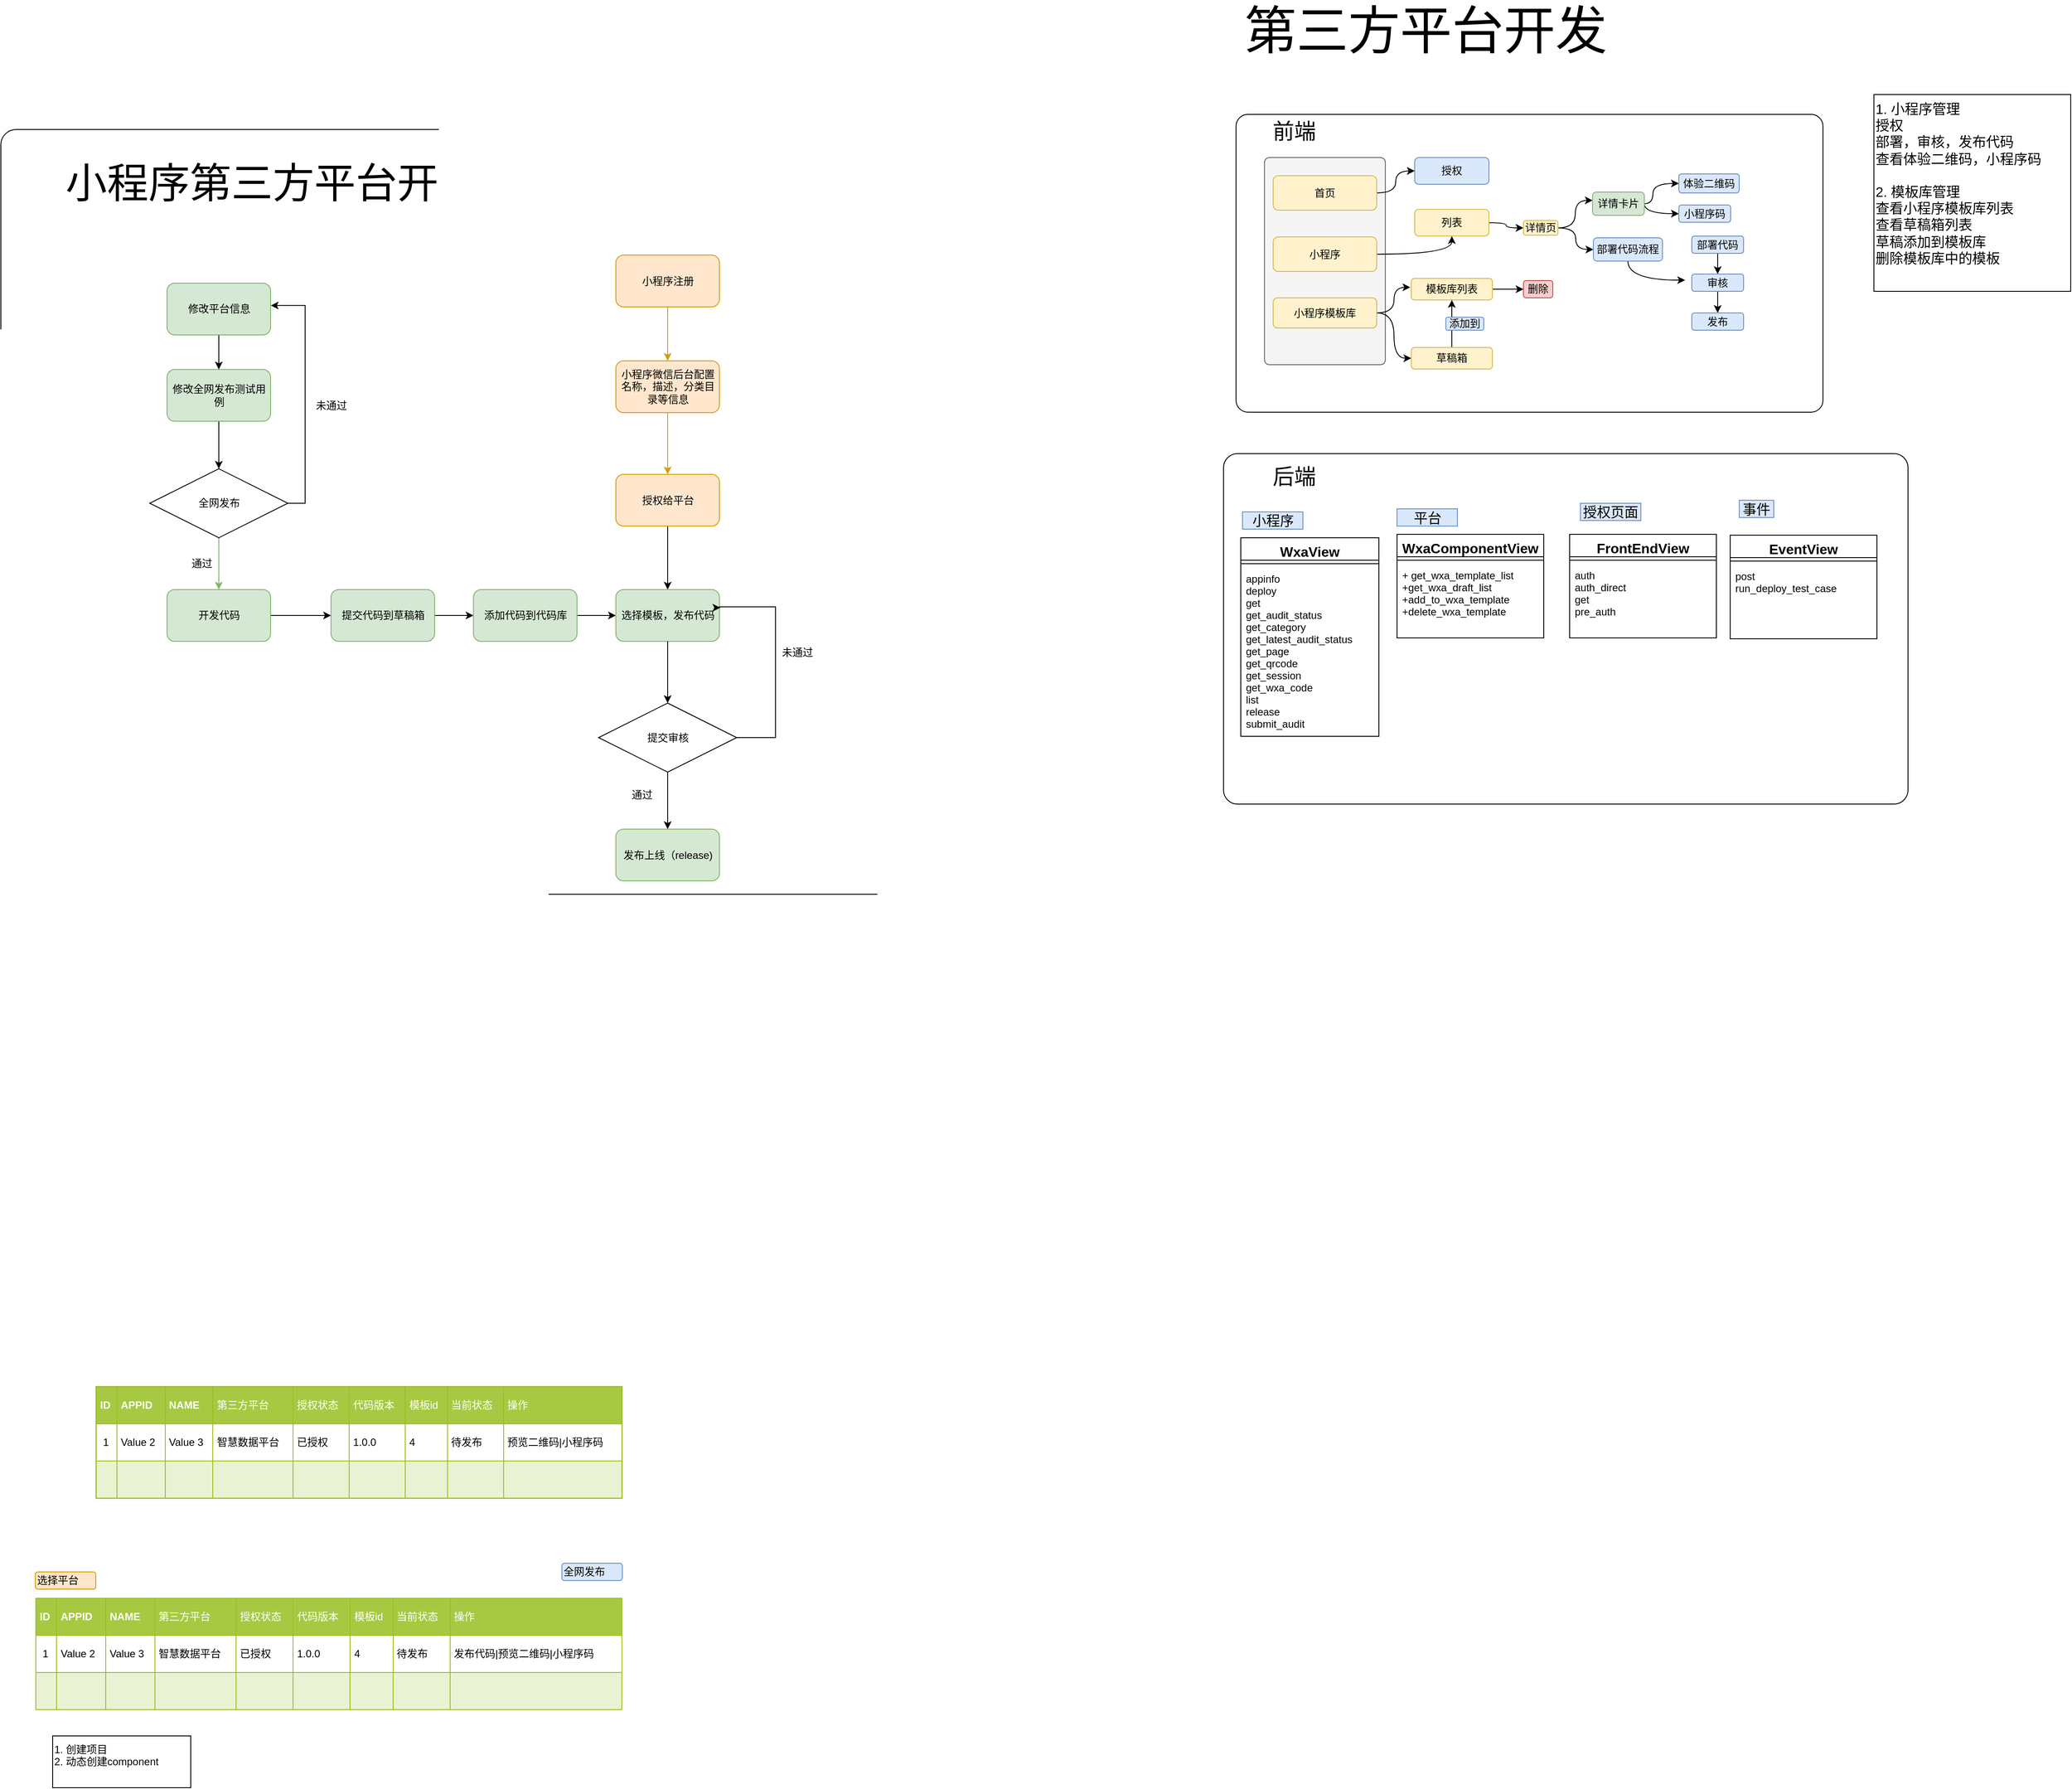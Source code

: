 <mxfile version="10.8.0" type="github"><diagram id="QrjsaLiaiDo-6YvRcmOd" name="wxa_platform"><mxGraphModel dx="1989" dy="1765" grid="1" gridSize="10" guides="1" tooltips="1" connect="1" arrows="1" fold="1" page="1" pageScale="1" pageWidth="827" pageHeight="1169" math="0" shadow="0"><root><mxCell id="0"/><mxCell id="1" parent="0"/><mxCell id="RRcdpCd9Qubxg9tSwt41-26" value="" style="rounded=1;whiteSpace=wrap;html=1;arcSize=5;" vertex="1" parent="1"><mxGeometry x="1364" y="-845.5" width="75" height="127" as="geometry"/></mxCell><mxCell id="RRcdpCd9Qubxg9tSwt41-10" value="" style="rounded=1;whiteSpace=wrap;html=1;arcSize=4;" vertex="1" parent="1"><mxGeometry x="841" y="-978.5" width="680" height="345" as="geometry"/></mxCell><mxCell id="tsmfCIc47L9ZE8X0U9Zi-6" value="" style="rounded=1;whiteSpace=wrap;html=1;arcSize=4;fillColor=#f5f5f5;strokeColor=#666666;fontColor=#333333;" parent="1" vertex="1"><mxGeometry x="874" y="-928.5" width="140" height="240" as="geometry"/></mxCell><mxCell id="RRcdpCd9Qubxg9tSwt41-5" value="" style="edgeStyle=orthogonalEdgeStyle;curved=1;rounded=0;orthogonalLoop=1;jettySize=auto;html=1;" edge="1" parent="1" source="tsmfCIc47L9ZE8X0U9Zi-1" target="RRcdpCd9Qubxg9tSwt41-4"><mxGeometry relative="1" as="geometry"/></mxCell><mxCell id="tsmfCIc47L9ZE8X0U9Zi-1" value="模板库列表" style="rounded=1;whiteSpace=wrap;html=1;fillColor=#fff2cc;strokeColor=#d6b656;" parent="1" vertex="1"><mxGeometry x="1044" y="-788.5" width="94" height="25" as="geometry"/></mxCell><mxCell id="RRcdpCd9Qubxg9tSwt41-4" value="删除" style="rounded=1;whiteSpace=wrap;html=1;fillColor=#f8cecc;strokeColor=#b85450;" vertex="1" parent="1"><mxGeometry x="1174" y="-786" width="34" height="20" as="geometry"/></mxCell><mxCell id="RRcdpCd9Qubxg9tSwt41-9" value="" style="edgeStyle=orthogonalEdgeStyle;curved=1;rounded=0;orthogonalLoop=1;jettySize=auto;html=1;" edge="1" parent="1" source="tsmfCIc47L9ZE8X0U9Zi-2" target="RRcdpCd9Qubxg9tSwt41-8"><mxGeometry relative="1" as="geometry"/></mxCell><mxCell id="tsmfCIc47L9ZE8X0U9Zi-2" value="小程序" style="rounded=1;whiteSpace=wrap;html=1;fillColor=#fff2cc;strokeColor=#d6b656;" parent="1" vertex="1"><mxGeometry x="884" y="-836.5" width="120" height="40" as="geometry"/></mxCell><mxCell id="RRcdpCd9Qubxg9tSwt41-12" value="" style="edgeStyle=orthogonalEdgeStyle;curved=1;rounded=0;orthogonalLoop=1;jettySize=auto;html=1;" edge="1" parent="1" source="RRcdpCd9Qubxg9tSwt41-8" target="RRcdpCd9Qubxg9tSwt41-11"><mxGeometry relative="1" as="geometry"/></mxCell><mxCell id="RRcdpCd9Qubxg9tSwt41-8" value="列表" style="rounded=1;whiteSpace=wrap;html=1;fillColor=#fff2cc;strokeColor=#d6b656;" vertex="1" parent="1"><mxGeometry x="1048" y="-868.5" width="86" height="31" as="geometry"/></mxCell><mxCell id="RRcdpCd9Qubxg9tSwt41-14" value="" style="edgeStyle=orthogonalEdgeStyle;curved=1;rounded=0;orthogonalLoop=1;jettySize=auto;html=1;entryX=0.003;entryY=0.356;entryDx=0;entryDy=0;entryPerimeter=0;" edge="1" parent="1" source="RRcdpCd9Qubxg9tSwt41-11" target="RRcdpCd9Qubxg9tSwt41-13"><mxGeometry relative="1" as="geometry"/></mxCell><mxCell id="RRcdpCd9Qubxg9tSwt41-16" style="edgeStyle=orthogonalEdgeStyle;curved=1;rounded=0;orthogonalLoop=1;jettySize=auto;html=1;exitX=1;exitY=0.5;exitDx=0;exitDy=0;entryX=0;entryY=0.5;entryDx=0;entryDy=0;" edge="1" parent="1" source="RRcdpCd9Qubxg9tSwt41-11" target="RRcdpCd9Qubxg9tSwt41-15"><mxGeometry relative="1" as="geometry"/></mxCell><mxCell id="RRcdpCd9Qubxg9tSwt41-11" value="详情页" style="rounded=1;whiteSpace=wrap;html=1;fillColor=#fff2cc;strokeColor=#d6b656;" vertex="1" parent="1"><mxGeometry x="1174" y="-855.5" width="40" height="17" as="geometry"/></mxCell><mxCell id="RRcdpCd9Qubxg9tSwt41-18" value="" style="edgeStyle=orthogonalEdgeStyle;curved=1;rounded=0;orthogonalLoop=1;jettySize=auto;html=1;entryX=0;entryY=0.5;entryDx=0;entryDy=0;" edge="1" parent="1" source="RRcdpCd9Qubxg9tSwt41-13" target="RRcdpCd9Qubxg9tSwt41-17"><mxGeometry relative="1" as="geometry"><Array as="points"><mxPoint x="1324" y="-874.5"/><mxPoint x="1324" y="-898.5"/></Array></mxGeometry></mxCell><mxCell id="RRcdpCd9Qubxg9tSwt41-20" style="edgeStyle=orthogonalEdgeStyle;curved=1;rounded=0;orthogonalLoop=1;jettySize=auto;html=1;exitX=1;exitY=0.5;exitDx=0;exitDy=0;entryX=0;entryY=0.5;entryDx=0;entryDy=0;" edge="1" parent="1" source="RRcdpCd9Qubxg9tSwt41-13" target="RRcdpCd9Qubxg9tSwt41-19"><mxGeometry relative="1" as="geometry"><Array as="points"><mxPoint x="1314" y="-863.5"/></Array></mxGeometry></mxCell><mxCell id="RRcdpCd9Qubxg9tSwt41-13" value="详情卡片" style="rounded=1;whiteSpace=wrap;html=1;fillColor=#d5e8d4;strokeColor=#82b366;" vertex="1" parent="1"><mxGeometry x="1254" y="-888.5" width="60" height="27" as="geometry"/></mxCell><mxCell id="RRcdpCd9Qubxg9tSwt41-17" value="体验二维码" style="rounded=1;whiteSpace=wrap;html=1;fillColor=#dae8fc;strokeColor=#6c8ebf;" vertex="1" parent="1"><mxGeometry x="1354" y="-909.5" width="70" height="22" as="geometry"/></mxCell><mxCell id="RRcdpCd9Qubxg9tSwt41-2" style="edgeStyle=orthogonalEdgeStyle;rounded=0;orthogonalLoop=1;jettySize=auto;html=1;exitX=1;exitY=0.5;exitDx=0;exitDy=0;entryX=0;entryY=0.5;entryDx=0;entryDy=0;curved=1;" edge="1" parent="1" source="tsmfCIc47L9ZE8X0U9Zi-3" target="RRcdpCd9Qubxg9tSwt41-1"><mxGeometry relative="1" as="geometry"/></mxCell><mxCell id="RRcdpCd9Qubxg9tSwt41-3" style="edgeStyle=orthogonalEdgeStyle;curved=1;rounded=0;orthogonalLoop=1;jettySize=auto;html=1;exitX=1;exitY=0.5;exitDx=0;exitDy=0;entryX=-0.011;entryY=0.413;entryDx=0;entryDy=0;entryPerimeter=0;" edge="1" parent="1" source="tsmfCIc47L9ZE8X0U9Zi-3" target="tsmfCIc47L9ZE8X0U9Zi-1"><mxGeometry relative="1" as="geometry"/></mxCell><mxCell id="tsmfCIc47L9ZE8X0U9Zi-3" value="小程序模板库" style="rounded=1;whiteSpace=wrap;html=1;fillColor=#fff2cc;strokeColor=#d6b656;" parent="1" vertex="1"><mxGeometry x="884" y="-766" width="120" height="35" as="geometry"/></mxCell><mxCell id="AsHf4ZFC8SdY-7u5YuH--5" value="&lt;table border=&quot;1&quot; width=&quot;100%&quot; cellpadding=&quot;4&quot; style=&quot;width: 100% ; height: 100% ; border-collapse: collapse&quot;&gt;&lt;tbody&gt;&lt;tr style=&quot;background-color: #a7c942 ; color: #ffffff ; border: 1px solid #98bf21&quot;&gt;&lt;th align=&quot;left&quot;&gt;ID&lt;/th&gt;&lt;th align=&quot;left&quot;&gt;APPID&lt;/th&gt;&lt;th align=&quot;left&quot;&gt;NAME&lt;/th&gt;&lt;td&gt;第三方平台&lt;/td&gt;&lt;td&gt;授权状态&lt;/td&gt;&lt;td&gt;代码版本&lt;/td&gt;&lt;td&gt;模板id&lt;/td&gt;&lt;td&gt;当前状态&lt;/td&gt;&lt;td&gt;操作&lt;/td&gt;&lt;/tr&gt;&lt;tr style=&quot;border: 1px solid #98bf21&quot;&gt;&lt;td&gt;&amp;nbsp;1&lt;/td&gt;&lt;td&gt;Value 2&lt;/td&gt;&lt;td&gt;Value 3&lt;/td&gt;&lt;td&gt;智慧数据平台&lt;/td&gt;&lt;td&gt;已授权&lt;/td&gt;&lt;td&gt;1.0.0&lt;/td&gt;&lt;td&gt;4&lt;/td&gt;&lt;td&gt;待发布&lt;/td&gt;&lt;td&gt;发布代码|预览二维码|小程序码&lt;/td&gt;&lt;/tr&gt;&lt;tr style=&quot;background-color: #eaf2d3 ; border: 1px solid #98bf21&quot;&gt;&lt;td&gt;&lt;br&gt;&lt;/td&gt;&lt;td&gt;&lt;/td&gt;&lt;td&gt;&lt;/td&gt;&lt;td&gt;&lt;br&gt;&lt;/td&gt;&lt;td&gt;&lt;br&gt;&lt;/td&gt;&lt;td&gt;&lt;br&gt;&lt;/td&gt;&lt;td&gt;&lt;br&gt;&lt;/td&gt;&lt;td&gt;&lt;br&gt;&lt;/td&gt;&lt;td&gt;&lt;br&gt;&lt;/td&gt;&lt;/tr&gt;&lt;/tbody&gt;&lt;/table&gt;" style="text;html=1;overflow=fill;rounded=0;labelBackgroundColor=#ffffff;align=left;" parent="1" vertex="1"><mxGeometry x="-550" y="740" width="680" height="130" as="geometry"/></mxCell><mxCell id="AsHf4ZFC8SdY-7u5YuH--6" value="选择平台" style="rounded=1;whiteSpace=wrap;html=1;labelBackgroundColor=none;align=left;fillColor=#ffe6cc;strokeColor=#d79b00;" parent="1" vertex="1"><mxGeometry x="-550" y="710" width="70" height="20" as="geometry"/></mxCell><mxCell id="AsHf4ZFC8SdY-7u5YuH--7" value="全网发布" style="rounded=1;whiteSpace=wrap;html=1;labelBackgroundColor=none;align=left;fillColor=#dae8fc;strokeColor=#6c8ebf;" parent="1" vertex="1"><mxGeometry x="60" y="700" width="70" height="20" as="geometry"/></mxCell><mxCell id="AsHf4ZFC8SdY-7u5YuH--8" value="1. 创建项目&lt;br&gt;2. 动态创建component&lt;br&gt;&lt;br&gt;" style="rounded=0;whiteSpace=wrap;html=1;labelBackgroundColor=none;align=left;" parent="1" vertex="1"><mxGeometry x="-530" y="900" width="160" height="60" as="geometry"/></mxCell><mxCell id="RuG-ANXecWqgRIBXZGtu-1" value="&lt;table border=&quot;1&quot; width=&quot;100%&quot; cellpadding=&quot;4&quot; style=&quot;width: 100% ; height: 100% ; border-collapse: collapse&quot;&gt;&lt;tbody&gt;&lt;tr style=&quot;background-color: #a7c942 ; color: #ffffff ; border: 1px solid #98bf21&quot;&gt;&lt;th align=&quot;left&quot;&gt;ID&lt;/th&gt;&lt;th align=&quot;left&quot;&gt;APPID&lt;/th&gt;&lt;th align=&quot;left&quot;&gt;NAME&lt;/th&gt;&lt;td&gt;第三方平台&lt;/td&gt;&lt;td&gt;授权状态&lt;/td&gt;&lt;td&gt;代码版本&lt;/td&gt;&lt;td&gt;模板id&lt;/td&gt;&lt;td&gt;当前状态&lt;/td&gt;&lt;td&gt;操作&lt;/td&gt;&lt;/tr&gt;&lt;tr style=&quot;border: 1px solid #98bf21&quot;&gt;&lt;td&gt;&amp;nbsp;1&lt;/td&gt;&lt;td&gt;Value 2&lt;/td&gt;&lt;td&gt;Value 3&lt;/td&gt;&lt;td&gt;智慧数据平台&lt;/td&gt;&lt;td&gt;已授权&lt;/td&gt;&lt;td&gt;1.0.0&lt;/td&gt;&lt;td&gt;4&lt;/td&gt;&lt;td&gt;待发布&lt;/td&gt;&lt;td&gt;预览二维码|小程序码&lt;/td&gt;&lt;/tr&gt;&lt;tr style=&quot;background-color: #eaf2d3 ; border: 1px solid #98bf21&quot;&gt;&lt;td&gt;&lt;br&gt;&lt;/td&gt;&lt;td&gt;&lt;/td&gt;&lt;td&gt;&lt;/td&gt;&lt;td&gt;&lt;br&gt;&lt;/td&gt;&lt;td&gt;&lt;br&gt;&lt;/td&gt;&lt;td&gt;&lt;br&gt;&lt;/td&gt;&lt;td&gt;&lt;br&gt;&lt;/td&gt;&lt;td&gt;&lt;br&gt;&lt;/td&gt;&lt;td&gt;&lt;br&gt;&lt;/td&gt;&lt;/tr&gt;&lt;/tbody&gt;&lt;/table&gt;" style="text;html=1;strokeColor=#c0c0c0;fillColor=#ffffff;overflow=fill;rounded=0;labelBackgroundColor=#ffffff;align=left;" parent="1" vertex="1"><mxGeometry x="-480" y="495" width="610" height="130" as="geometry"/></mxCell><mxCell id="RRcdpCd9Qubxg9tSwt41-7" style="edgeStyle=orthogonalEdgeStyle;curved=1;rounded=0;orthogonalLoop=1;jettySize=auto;html=1;" edge="1" parent="1" source="RRcdpCd9Qubxg9tSwt41-1" target="tsmfCIc47L9ZE8X0U9Zi-1"><mxGeometry relative="1" as="geometry"/></mxCell><mxCell id="RRcdpCd9Qubxg9tSwt41-1" value="草稿箱" style="rounded=1;whiteSpace=wrap;html=1;fillColor=#fff2cc;strokeColor=#d6b656;" vertex="1" parent="1"><mxGeometry x="1044" y="-708.5" width="94" height="25" as="geometry"/></mxCell><mxCell id="RRcdpCd9Qubxg9tSwt41-6" value="添加到" style="rounded=1;whiteSpace=wrap;html=1;fillColor=#dae8fc;strokeColor=#6c8ebf;" vertex="1" parent="1"><mxGeometry x="1084" y="-743.5" width="44" height="15" as="geometry"/></mxCell><mxCell id="RRcdpCd9Qubxg9tSwt41-27" style="edgeStyle=orthogonalEdgeStyle;curved=1;rounded=0;orthogonalLoop=1;jettySize=auto;html=1;exitX=0.5;exitY=1;exitDx=0;exitDy=0;entryX=-0.036;entryY=0.465;entryDx=0;entryDy=0;entryPerimeter=0;" edge="1" parent="1" source="RRcdpCd9Qubxg9tSwt41-15" target="RRcdpCd9Qubxg9tSwt41-26"><mxGeometry relative="1" as="geometry"/></mxCell><mxCell id="RRcdpCd9Qubxg9tSwt41-15" value="部署代码流程" style="rounded=1;whiteSpace=wrap;html=1;fillColor=#dae8fc;strokeColor=#6c8ebf;" vertex="1" parent="1"><mxGeometry x="1255" y="-835.5" width="80" height="27" as="geometry"/></mxCell><mxCell id="RRcdpCd9Qubxg9tSwt41-19" value="小程序码" style="rounded=1;whiteSpace=wrap;html=1;fillColor=#dae8fc;strokeColor=#6c8ebf;" vertex="1" parent="1"><mxGeometry x="1354" y="-873.5" width="60" height="20" as="geometry"/></mxCell><mxCell id="RRcdpCd9Qubxg9tSwt41-23" value="" style="edgeStyle=orthogonalEdgeStyle;curved=1;rounded=0;orthogonalLoop=1;jettySize=auto;html=1;" edge="1" parent="1" source="RRcdpCd9Qubxg9tSwt41-21" target="RRcdpCd9Qubxg9tSwt41-22"><mxGeometry relative="1" as="geometry"/></mxCell><mxCell id="RRcdpCd9Qubxg9tSwt41-21" value="部署代码" style="rounded=1;whiteSpace=wrap;html=1;fillColor=#dae8fc;strokeColor=#6c8ebf;" vertex="1" parent="1"><mxGeometry x="1369" y="-837.5" width="60" height="20" as="geometry"/></mxCell><mxCell id="RRcdpCd9Qubxg9tSwt41-25" value="" style="edgeStyle=orthogonalEdgeStyle;curved=1;rounded=0;orthogonalLoop=1;jettySize=auto;html=1;" edge="1" parent="1" source="RRcdpCd9Qubxg9tSwt41-22" target="RRcdpCd9Qubxg9tSwt41-24"><mxGeometry relative="1" as="geometry"/></mxCell><mxCell id="RRcdpCd9Qubxg9tSwt41-22" value="审核" style="rounded=1;whiteSpace=wrap;html=1;fillColor=#dae8fc;strokeColor=#6c8ebf;" vertex="1" parent="1"><mxGeometry x="1369" y="-793.5" width="60" height="20" as="geometry"/></mxCell><mxCell id="RRcdpCd9Qubxg9tSwt41-24" value="发布" style="rounded=1;whiteSpace=wrap;html=1;fillColor=#dae8fc;strokeColor=#6c8ebf;" vertex="1" parent="1"><mxGeometry x="1369" y="-748.5" width="60" height="20" as="geometry"/></mxCell><mxCell id="RRcdpCd9Qubxg9tSwt41-31" style="edgeStyle=orthogonalEdgeStyle;curved=1;rounded=0;orthogonalLoop=1;jettySize=auto;html=1;exitX=1;exitY=0.5;exitDx=0;exitDy=0;entryX=0;entryY=0.5;entryDx=0;entryDy=0;" edge="1" parent="1" source="RRcdpCd9Qubxg9tSwt41-29" target="RRcdpCd9Qubxg9tSwt41-30"><mxGeometry relative="1" as="geometry"/></mxCell><mxCell id="RRcdpCd9Qubxg9tSwt41-29" value="首页" style="rounded=1;whiteSpace=wrap;html=1;fillColor=#fff2cc;strokeColor=#d6b656;" vertex="1" parent="1"><mxGeometry x="884" y="-907.5" width="120" height="40" as="geometry"/></mxCell><mxCell id="RRcdpCd9Qubxg9tSwt41-30" value="授权" style="rounded=1;whiteSpace=wrap;html=1;fillColor=#dae8fc;strokeColor=#6c8ebf;" vertex="1" parent="1"><mxGeometry x="1048" y="-928.5" width="86" height="31" as="geometry"/></mxCell><mxCell id="RRcdpCd9Qubxg9tSwt41-33" value="前端" style="text;html=1;strokeColor=none;fillColor=none;align=center;verticalAlign=middle;whiteSpace=wrap;rounded=0;fontSize=25;" vertex="1" parent="1"><mxGeometry x="863" y="-971.5" width="91" height="23" as="geometry"/></mxCell><mxCell id="RRcdpCd9Qubxg9tSwt41-35" value="" style="rounded=1;whiteSpace=wrap;html=1;arcSize=4;" vertex="1" parent="1"><mxGeometry x="826.5" y="-585.5" width="793" height="406" as="geometry"/></mxCell><mxCell id="RRcdpCd9Qubxg9tSwt41-68" value="后端" style="text;html=1;strokeColor=none;fillColor=none;align=center;verticalAlign=middle;whiteSpace=wrap;rounded=0;fontSize=25;" vertex="1" parent="1"><mxGeometry x="863" y="-571.143" width="91" height="23" as="geometry"/></mxCell><mxCell id="KPDWP-RzCLxcPtOIi15d-1" value="" style="rounded=1;whiteSpace=wrap;html=1;arcSize=2;" vertex="1" parent="1"><mxGeometry x="-590" y="-961" width="1075" height="886" as="geometry"/></mxCell><mxCell id="KPDWP-RzCLxcPtOIi15d-2" value="" style="edgeStyle=orthogonalEdgeStyle;rounded=0;orthogonalLoop=1;jettySize=auto;html=1;fillColor=#d5e8d4;strokeColor=#82b366;exitX=0.5;exitY=1;exitDx=0;exitDy=0;" edge="1" parent="1" source="KPDWP-RzCLxcPtOIi15d-23" target="KPDWP-RzCLxcPtOIi15d-4"><mxGeometry relative="1" as="geometry"><mxPoint x="-337.5" y="-323" as="sourcePoint"/></mxGeometry></mxCell><mxCell id="KPDWP-RzCLxcPtOIi15d-3" value="" style="edgeStyle=orthogonalEdgeStyle;rounded=0;orthogonalLoop=1;jettySize=auto;html=1;" edge="1" parent="1" source="KPDWP-RzCLxcPtOIi15d-4" target="KPDWP-RzCLxcPtOIi15d-6"><mxGeometry relative="1" as="geometry"/></mxCell><mxCell id="KPDWP-RzCLxcPtOIi15d-4" value="开发代码" style="rounded=1;whiteSpace=wrap;html=1;fillColor=#d5e8d4;strokeColor=#82b366;" vertex="1" parent="1"><mxGeometry x="-397.5" y="-428" width="120" height="60" as="geometry"/></mxCell><mxCell id="KPDWP-RzCLxcPtOIi15d-5" value="" style="edgeStyle=orthogonalEdgeStyle;rounded=0;orthogonalLoop=1;jettySize=auto;html=1;" edge="1" parent="1" source="KPDWP-RzCLxcPtOIi15d-6" target="KPDWP-RzCLxcPtOIi15d-8"><mxGeometry relative="1" as="geometry"/></mxCell><mxCell id="KPDWP-RzCLxcPtOIi15d-6" value="提交代码到草稿箱" style="rounded=1;whiteSpace=wrap;html=1;fillColor=#d5e8d4;strokeColor=#82b366;" vertex="1" parent="1"><mxGeometry x="-207.5" y="-428" width="120" height="60" as="geometry"/></mxCell><mxCell id="KPDWP-RzCLxcPtOIi15d-7" style="edgeStyle=orthogonalEdgeStyle;rounded=0;orthogonalLoop=1;jettySize=auto;html=1;exitX=1;exitY=0.5;exitDx=0;exitDy=0;" edge="1" parent="1" source="KPDWP-RzCLxcPtOIi15d-8" target="KPDWP-RzCLxcPtOIi15d-15"><mxGeometry relative="1" as="geometry"/></mxCell><mxCell id="KPDWP-RzCLxcPtOIi15d-8" value="添加代码到代码库" style="rounded=1;whiteSpace=wrap;html=1;fillColor=#d5e8d4;strokeColor=#82b366;" vertex="1" parent="1"><mxGeometry x="-42.5" y="-428" width="120" height="60" as="geometry"/></mxCell><mxCell id="KPDWP-RzCLxcPtOIi15d-9" value="" style="edgeStyle=orthogonalEdgeStyle;rounded=0;orthogonalLoop=1;jettySize=auto;html=1;fillColor=#ffe6cc;strokeColor=#d79b00;" edge="1" parent="1" source="KPDWP-RzCLxcPtOIi15d-10" target="KPDWP-RzCLxcPtOIi15d-12"><mxGeometry relative="1" as="geometry"/></mxCell><mxCell id="KPDWP-RzCLxcPtOIi15d-10" value="小程序注册" style="rounded=1;whiteSpace=wrap;html=1;fillColor=#ffe6cc;strokeColor=#d79b00;" vertex="1" parent="1"><mxGeometry x="122.5" y="-815.5" width="120" height="60" as="geometry"/></mxCell><mxCell id="KPDWP-RzCLxcPtOIi15d-11" value="" style="edgeStyle=orthogonalEdgeStyle;rounded=0;orthogonalLoop=1;jettySize=auto;html=1;fillColor=#ffe6cc;strokeColor=#d79b00;" edge="1" parent="1" source="KPDWP-RzCLxcPtOIi15d-12" target="KPDWP-RzCLxcPtOIi15d-14"><mxGeometry relative="1" as="geometry"/></mxCell><mxCell id="KPDWP-RzCLxcPtOIi15d-12" value="小程序微信后台配置名称，描述，分类目录等信息" style="rounded=1;whiteSpace=wrap;html=1;fillColor=#ffe6cc;strokeColor=#d79b00;" vertex="1" parent="1"><mxGeometry x="122.5" y="-693" width="120" height="60" as="geometry"/></mxCell><mxCell id="KPDWP-RzCLxcPtOIi15d-13" value="" style="edgeStyle=orthogonalEdgeStyle;rounded=0;orthogonalLoop=1;jettySize=auto;html=1;" edge="1" parent="1" source="KPDWP-RzCLxcPtOIi15d-14" target="KPDWP-RzCLxcPtOIi15d-15"><mxGeometry relative="1" as="geometry"/></mxCell><mxCell id="KPDWP-RzCLxcPtOIi15d-14" value="授权给平台" style="rounded=1;whiteSpace=wrap;html=1;fillColor=#ffe6cc;strokeColor=#d79b00;" vertex="1" parent="1"><mxGeometry x="122.5" y="-561.5" width="120" height="60" as="geometry"/></mxCell><mxCell id="KPDWP-RzCLxcPtOIi15d-15" value="选择模板，发布代码" style="rounded=1;whiteSpace=wrap;html=1;fillColor=#d5e8d4;strokeColor=#82b366;" vertex="1" parent="1"><mxGeometry x="122.5" y="-428" width="120" height="60" as="geometry"/></mxCell><mxCell id="KPDWP-RzCLxcPtOIi15d-16" value="" style="edgeStyle=orthogonalEdgeStyle;rounded=0;orthogonalLoop=1;jettySize=auto;html=1;exitX=0.5;exitY=1;exitDx=0;exitDy=0;" edge="1" parent="1" source="KPDWP-RzCLxcPtOIi15d-15" target="KPDWP-RzCLxcPtOIi15d-20"><mxGeometry relative="1" as="geometry"><mxPoint x="102.5" y="-20.5" as="sourcePoint"/><mxPoint x="-323.5" y="9.333" as="targetPoint"/></mxGeometry></mxCell><mxCell id="KPDWP-RzCLxcPtOIi15d-17" style="edgeStyle=orthogonalEdgeStyle;rounded=0;orthogonalLoop=1;jettySize=auto;html=1;exitX=1;exitY=0.5;exitDx=0;exitDy=0;" edge="1" parent="1" source="KPDWP-RzCLxcPtOIi15d-20"><mxGeometry relative="1" as="geometry"><mxPoint x="-323.167" y="9.333" as="sourcePoint"/><Array as="points"><mxPoint x="307.5" y="-256"/><mxPoint x="307.5" y="-408"/><mxPoint x="242.5" y="-408"/></Array><mxPoint x="243.5" y="-407" as="targetPoint"/></mxGeometry></mxCell><mxCell id="KPDWP-RzCLxcPtOIi15d-18" value="" style="edgeStyle=orthogonalEdgeStyle;rounded=0;orthogonalLoop=1;jettySize=auto;html=1;exitX=0.5;exitY=1;exitDx=0;exitDy=0;" edge="1" parent="1" source="KPDWP-RzCLxcPtOIi15d-20" target="KPDWP-RzCLxcPtOIi15d-19"><mxGeometry relative="1" as="geometry"><mxPoint x="-107.5" y="129.5" as="sourcePoint"/></mxGeometry></mxCell><mxCell id="KPDWP-RzCLxcPtOIi15d-19" value="发布上线（release)" style="rounded=1;whiteSpace=wrap;html=1;fillColor=#d5e8d4;strokeColor=#82b366;" vertex="1" parent="1"><mxGeometry x="122.5" y="-150.5" width="120" height="60" as="geometry"/></mxCell><mxCell id="KPDWP-RzCLxcPtOIi15d-20" value="提交审核" style="rhombus;whiteSpace=wrap;html=1;" vertex="1" parent="1"><mxGeometry x="102.5" y="-296.5" width="160" height="80" as="geometry"/></mxCell><mxCell id="KPDWP-RzCLxcPtOIi15d-21" value="未通过" style="text;html=1;strokeColor=none;fillColor=none;align=center;verticalAlign=middle;whiteSpace=wrap;rounded=0;" vertex="1" parent="1"><mxGeometry x="312.5" y="-365.5" width="40" height="20" as="geometry"/></mxCell><mxCell id="KPDWP-RzCLxcPtOIi15d-22" style="edgeStyle=orthogonalEdgeStyle;rounded=0;orthogonalLoop=1;jettySize=auto;html=1;exitX=1;exitY=0.5;exitDx=0;exitDy=0;entryX=1.002;entryY=0.432;entryDx=0;entryDy=0;entryPerimeter=0;" edge="1" parent="1" source="KPDWP-RzCLxcPtOIi15d-23" target="KPDWP-RzCLxcPtOIi15d-25"><mxGeometry relative="1" as="geometry"/></mxCell><mxCell id="KPDWP-RzCLxcPtOIi15d-23" value="全网发布" style="rhombus;whiteSpace=wrap;html=1;" vertex="1" parent="1"><mxGeometry x="-417.5" y="-568" width="160" height="80" as="geometry"/></mxCell><mxCell id="KPDWP-RzCLxcPtOIi15d-24" value="" style="edgeStyle=orthogonalEdgeStyle;rounded=0;orthogonalLoop=1;jettySize=auto;html=1;" edge="1" parent="1" source="KPDWP-RzCLxcPtOIi15d-25" target="KPDWP-RzCLxcPtOIi15d-27"><mxGeometry relative="1" as="geometry"/></mxCell><mxCell id="KPDWP-RzCLxcPtOIi15d-25" value="修改平台信息" style="rounded=1;whiteSpace=wrap;html=1;fillColor=#d5e8d4;strokeColor=#82b366;" vertex="1" parent="1"><mxGeometry x="-397.5" y="-783" width="120" height="60" as="geometry"/></mxCell><mxCell id="KPDWP-RzCLxcPtOIi15d-26" style="edgeStyle=orthogonalEdgeStyle;rounded=0;orthogonalLoop=1;jettySize=auto;html=1;exitX=0.5;exitY=1;exitDx=0;exitDy=0;" edge="1" parent="1" source="KPDWP-RzCLxcPtOIi15d-27" target="KPDWP-RzCLxcPtOIi15d-23"><mxGeometry relative="1" as="geometry"/></mxCell><mxCell id="KPDWP-RzCLxcPtOIi15d-27" value="修改全网发布测试用例" style="rounded=1;whiteSpace=wrap;html=1;fillColor=#d5e8d4;strokeColor=#82b366;" vertex="1" parent="1"><mxGeometry x="-397.5" y="-683" width="120" height="60" as="geometry"/></mxCell><mxCell id="KPDWP-RzCLxcPtOIi15d-28" value="通过" style="text;html=1;strokeColor=none;fillColor=none;align=center;verticalAlign=middle;whiteSpace=wrap;rounded=0;" vertex="1" parent="1"><mxGeometry x="-377.5" y="-470.5" width="40" height="25" as="geometry"/></mxCell><mxCell id="KPDWP-RzCLxcPtOIi15d-29" value="未通过" style="text;html=1;strokeColor=none;fillColor=none;align=center;verticalAlign=middle;whiteSpace=wrap;rounded=0;" vertex="1" parent="1"><mxGeometry x="-227.5" y="-653.5" width="40" height="25" as="geometry"/></mxCell><mxCell id="KPDWP-RzCLxcPtOIi15d-30" value="通过" style="text;html=1;strokeColor=none;fillColor=none;align=center;verticalAlign=middle;whiteSpace=wrap;rounded=0;" vertex="1" parent="1"><mxGeometry x="132.5" y="-200.5" width="40" height="20" as="geometry"/></mxCell><mxCell id="KPDWP-RzCLxcPtOIi15d-31" value="小程序第三方平台开发流程" style="text;html=1;strokeColor=none;fillColor=none;align=center;verticalAlign=middle;whiteSpace=wrap;rounded=0;fontSize=48;" vertex="1" parent="1"><mxGeometry x="-532.5" y="-938" width="610" height="77" as="geometry"/></mxCell><mxCell id="KPDWP-RzCLxcPtOIi15d-63" value="第三方平台开发" style="text;html=1;strokeColor=none;fillColor=none;align=center;verticalAlign=middle;whiteSpace=wrap;rounded=0;fontSize=60;" vertex="1" parent="1"><mxGeometry x="838" y="-1110" width="446" height="70" as="geometry"/></mxCell><mxCell id="KPDWP-RzCLxcPtOIi15d-69" value="WxaView" style="swimlane;fontStyle=1;align=center;verticalAlign=top;childLayout=stackLayout;horizontal=1;startSize=26;horizontalStack=0;resizeParent=1;resizeParentMax=0;resizeLast=0;collapsible=1;marginBottom=0;fontSize=16;" vertex="1" parent="1"><mxGeometry x="846.5" y="-488" width="160" height="230" as="geometry"/></mxCell><mxCell id="KPDWP-RzCLxcPtOIi15d-71" value="" style="line;strokeWidth=1;fillColor=none;align=left;verticalAlign=middle;spacingTop=-1;spacingLeft=3;spacingRight=3;rotatable=0;labelPosition=right;points=[];portConstraint=eastwest;" vertex="1" parent="KPDWP-RzCLxcPtOIi15d-69"><mxGeometry y="26" width="160" height="8" as="geometry"/></mxCell><mxCell id="KPDWP-RzCLxcPtOIi15d-72" value="appinfo&#10;deploy&#10;get&#10;get_audit_status&#10;get_category&#10;get_latest_audit_status&#10;get_page&#10;get_qrcode&#10;get_session&#10;get_wxa_code&#10;list&#10;release&#10;submit_audit" style="text;strokeColor=none;fillColor=none;align=left;verticalAlign=top;spacingLeft=4;spacingRight=4;overflow=hidden;rotatable=0;points=[[0,0.5],[1,0.5]];portConstraint=eastwest;" vertex="1" parent="KPDWP-RzCLxcPtOIi15d-69"><mxGeometry y="34" width="160" height="196" as="geometry"/></mxCell><mxCell id="KPDWP-RzCLxcPtOIi15d-73" value="WxaComponentView" style="swimlane;fontStyle=1;align=center;verticalAlign=top;childLayout=stackLayout;horizontal=1;startSize=26;horizontalStack=0;resizeParent=1;resizeParentMax=0;resizeLast=0;collapsible=1;marginBottom=0;fontSize=16;" vertex="1" parent="1"><mxGeometry x="1027.5" y="-492" width="170" height="120" as="geometry"/></mxCell><mxCell id="KPDWP-RzCLxcPtOIi15d-74" value="" style="line;strokeWidth=1;fillColor=none;align=left;verticalAlign=middle;spacingTop=-1;spacingLeft=3;spacingRight=3;rotatable=0;labelPosition=right;points=[];portConstraint=eastwest;" vertex="1" parent="KPDWP-RzCLxcPtOIi15d-73"><mxGeometry y="26" width="170" height="8" as="geometry"/></mxCell><mxCell id="KPDWP-RzCLxcPtOIi15d-75" value="+ get_wxa_template_list&#10;+get_wxa_draft_list&#10;+add_to_wxa_template&#10;+delete_wxa_template&#10;&#10;" style="text;strokeColor=none;fillColor=none;align=left;verticalAlign=top;spacingLeft=4;spacingRight=4;overflow=hidden;rotatable=0;points=[[0,0.5],[1,0.5]];portConstraint=eastwest;" vertex="1" parent="KPDWP-RzCLxcPtOIi15d-73"><mxGeometry y="34" width="170" height="86" as="geometry"/></mxCell><mxCell id="KPDWP-RzCLxcPtOIi15d-76" value="FrontEndView" style="swimlane;fontStyle=1;align=center;verticalAlign=top;childLayout=stackLayout;horizontal=1;startSize=26;horizontalStack=0;resizeParent=1;resizeParentMax=0;resizeLast=0;collapsible=1;marginBottom=0;fontSize=16;" vertex="1" parent="1"><mxGeometry x="1227.5" y="-492" width="170" height="120" as="geometry"/></mxCell><mxCell id="KPDWP-RzCLxcPtOIi15d-77" value="" style="line;strokeWidth=1;fillColor=none;align=left;verticalAlign=middle;spacingTop=-1;spacingLeft=3;spacingRight=3;rotatable=0;labelPosition=right;points=[];portConstraint=eastwest;" vertex="1" parent="KPDWP-RzCLxcPtOIi15d-76"><mxGeometry y="26" width="170" height="8" as="geometry"/></mxCell><mxCell id="KPDWP-RzCLxcPtOIi15d-78" value="auth&#10;auth_direct&#10;get&#10;pre_auth" style="text;strokeColor=none;fillColor=none;align=left;verticalAlign=top;spacingLeft=4;spacingRight=4;overflow=hidden;rotatable=0;points=[[0,0.5],[1,0.5]];portConstraint=eastwest;" vertex="1" parent="KPDWP-RzCLxcPtOIi15d-76"><mxGeometry y="34" width="170" height="86" as="geometry"/></mxCell><mxCell id="KPDWP-RzCLxcPtOIi15d-79" value="EventView" style="swimlane;fontStyle=1;align=center;verticalAlign=top;childLayout=stackLayout;horizontal=1;startSize=26;horizontalStack=0;resizeParent=1;resizeParentMax=0;resizeLast=0;collapsible=1;marginBottom=0;fontSize=16;" vertex="1" parent="1"><mxGeometry x="1413.5" y="-491" width="170" height="120" as="geometry"/></mxCell><mxCell id="KPDWP-RzCLxcPtOIi15d-80" value="" style="line;strokeWidth=1;fillColor=none;align=left;verticalAlign=middle;spacingTop=-1;spacingLeft=3;spacingRight=3;rotatable=0;labelPosition=right;points=[];portConstraint=eastwest;" vertex="1" parent="KPDWP-RzCLxcPtOIi15d-79"><mxGeometry y="26" width="170" height="8" as="geometry"/></mxCell><mxCell id="KPDWP-RzCLxcPtOIi15d-81" value="post&#10;run_deploy_test_case" style="text;strokeColor=none;fillColor=none;align=left;verticalAlign=top;spacingLeft=4;spacingRight=4;overflow=hidden;rotatable=0;points=[[0,0.5],[1,0.5]];portConstraint=eastwest;" vertex="1" parent="KPDWP-RzCLxcPtOIi15d-79"><mxGeometry y="34" width="170" height="86" as="geometry"/></mxCell><mxCell id="KPDWP-RzCLxcPtOIi15d-82" value="事件" style="text;html=1;strokeColor=#6c8ebf;fillColor=#dae8fc;align=center;verticalAlign=middle;whiteSpace=wrap;rounded=0;fontSize=16;" vertex="1" parent="1"><mxGeometry x="1424" y="-531.5" width="40" height="20" as="geometry"/></mxCell><mxCell id="KPDWP-RzCLxcPtOIi15d-85" value="授权页面" style="text;html=1;strokeColor=#6c8ebf;fillColor=#dae8fc;align=center;verticalAlign=middle;whiteSpace=wrap;rounded=0;fontSize=16;" vertex="1" parent="1"><mxGeometry x="1240" y="-528" width="70" height="20" as="geometry"/></mxCell><mxCell id="KPDWP-RzCLxcPtOIi15d-86" value="小程序" style="text;html=1;strokeColor=#6c8ebf;fillColor=#dae8fc;align=center;verticalAlign=middle;whiteSpace=wrap;rounded=0;fontSize=16;" vertex="1" parent="1"><mxGeometry x="848.5" y="-518" width="70" height="20" as="geometry"/></mxCell><mxCell id="KPDWP-RzCLxcPtOIi15d-87" value="平台" style="text;html=1;strokeColor=#6c8ebf;fillColor=#dae8fc;align=center;verticalAlign=middle;whiteSpace=wrap;rounded=0;fontSize=16;" vertex="1" parent="1"><mxGeometry x="1027.5" y="-521.5" width="70" height="20" as="geometry"/></mxCell><mxCell id="KPDWP-RzCLxcPtOIi15d-88" value="1. 小程序管理&lt;br&gt;授权&lt;br&gt;部署，审核，发布代码&lt;br&gt;查看体验二维码，小程序码&lt;br&gt;&lt;br&gt;2. 模板库管理&lt;br&gt;查看小程序模板库列表&lt;br&gt;查看草稿箱列表&lt;br&gt;草稿添加到模板库&lt;br&gt;删除模板库中的模板&lt;br&gt;&lt;br&gt;" style="whiteSpace=wrap;html=1;aspect=fixed;fontSize=16;align=left;verticalAlign=top;" vertex="1" parent="1"><mxGeometry x="1580" y="-1001.5" width="228" height="228" as="geometry"/></mxCell></root></mxGraphModel></diagram><diagram id="5UJwqid15j4-LRr-dRNR" name="routine"><mxGraphModel dx="2788" dy="1430" grid="1" gridSize="10" guides="1" tooltips="1" connect="1" arrows="1" fold="1" page="1" pageScale="1" pageWidth="827" pageHeight="1169" math="0" shadow="0"><root><mxCell id="34ErXceE1roamqvs06gf-0"/><mxCell id="34ErXceE1roamqvs06gf-1" parent="34ErXceE1roamqvs06gf-0"/></root></mxGraphModel></diagram><diagram id="hBWPjkcAx8UGOzSxBccf" name="erp"><mxGraphModel dx="1394" dy="1884" grid="1" gridSize="10" guides="1" tooltips="1" connect="1" arrows="1" fold="1" page="1" pageScale="1" pageWidth="827" pageHeight="1169" math="0" shadow="0"><root><mxCell id="K-irUoeI9dF0ZLltde8H-0"/><mxCell id="K-irUoeI9dF0ZLltde8H-1" parent="K-irUoeI9dF0ZLltde8H-0"/><mxCell id="K-irUoeI9dF0ZLltde8H-2" value="&lt;font style=&quot;font-size: 28px;&quot;&gt;store&lt;/font&gt;" style="rounded=1;whiteSpace=wrap;html=1;fillColor=#ffe6cc;strokeColor=#d79b00;fontSize=28;" parent="K-irUoeI9dF0ZLltde8H-1" vertex="1"><mxGeometry x="150" y="210" width="100" height="50" as="geometry"/></mxCell><mxCell id="K-irUoeI9dF0ZLltde8H-3" style="edgeStyle=orthogonalEdgeStyle;curved=1;rounded=0;orthogonalLoop=1;jettySize=auto;html=1;exitX=1;exitY=0.5;exitDx=0;exitDy=0;entryX=0;entryY=0.5;entryDx=0;entryDy=0;fontSize=28;" parent="K-irUoeI9dF0ZLltde8H-1" source="K-irUoeI9dF0ZLltde8H-4" target="K-irUoeI9dF0ZLltde8H-6" edge="1"><mxGeometry relative="1" as="geometry"/></mxCell><mxCell id="K-irUoeI9dF0ZLltde8H-4" value="&lt;font style=&quot;font-size: 28px&quot;&gt;SKU&lt;/font&gt;" style="rounded=1;whiteSpace=wrap;html=1;fillColor=#ffe6cc;strokeColor=#d79b00;fontSize=28;" parent="K-irUoeI9dF0ZLltde8H-1" vertex="1"><mxGeometry x="520" y="195" width="100" height="50" as="geometry"/></mxCell><mxCell id="K-irUoeI9dF0ZLltde8H-5" style="edgeStyle=orthogonalEdgeStyle;curved=1;rounded=0;orthogonalLoop=1;jettySize=auto;html=1;exitX=1;exitY=0.25;exitDx=0;exitDy=0;entryX=0.007;entryY=0.4;entryDx=0;entryDy=0;entryPerimeter=0;fontSize=28;" parent="K-irUoeI9dF0ZLltde8H-1" source="K-irUoeI9dF0ZLltde8H-6" target="K-irUoeI9dF0ZLltde8H-17" edge="1"><mxGeometry relative="1" as="geometry"/></mxCell><mxCell id="K-irUoeI9dF0ZLltde8H-6" value="product" style="rounded=1;whiteSpace=wrap;html=1;fillColor=#ffe6cc;strokeColor=#d79b00;fontSize=28;" parent="K-irUoeI9dF0ZLltde8H-1" vertex="1"><mxGeometry x="680" y="195" width="100" height="50" as="geometry"/></mxCell><mxCell id="K-irUoeI9dF0ZLltde8H-7" value="&lt;font style=&quot;font-size: 28px&quot;&gt;user&lt;/font&gt;" style="rounded=1;whiteSpace=wrap;html=1;fillColor=#ffe6cc;strokeColor=#d79b00;fontSize=28;" parent="K-irUoeI9dF0ZLltde8H-1" vertex="1"><mxGeometry x="140" y="-60" width="100" height="50" as="geometry"/></mxCell><mxCell id="K-irUoeI9dF0ZLltde8H-8" style="edgeStyle=orthogonalEdgeStyle;curved=1;rounded=0;orthogonalLoop=1;jettySize=auto;html=1;exitX=0;exitY=0.25;exitDx=0;exitDy=0;entryX=1;entryY=0.75;entryDx=0;entryDy=0;fontSize=28;" parent="K-irUoeI9dF0ZLltde8H-1" source="K-irUoeI9dF0ZLltde8H-10" target="K-irUoeI9dF0ZLltde8H-2" edge="1"><mxGeometry relative="1" as="geometry"/></mxCell><mxCell id="K-irUoeI9dF0ZLltde8H-9" style="edgeStyle=orthogonalEdgeStyle;curved=1;rounded=0;orthogonalLoop=1;jettySize=auto;html=1;exitX=1;exitY=0.5;exitDx=0;exitDy=0;entryX=0;entryY=0.75;entryDx=0;entryDy=0;fontSize=28;" parent="K-irUoeI9dF0ZLltde8H-1" source="K-irUoeI9dF0ZLltde8H-10" target="K-irUoeI9dF0ZLltde8H-4" edge="1"><mxGeometry relative="1" as="geometry"/></mxCell><mxCell id="K-irUoeI9dF0ZLltde8H-10" value="&lt;font style=&quot;font-size: 28px&quot;&gt;order&lt;/font&gt;" style="rounded=1;whiteSpace=wrap;html=1;fillColor=#ffe6cc;strokeColor=#d79b00;fontSize=28;" parent="K-irUoeI9dF0ZLltde8H-1" vertex="1"><mxGeometry x="320" y="270" width="100" height="50" as="geometry"/></mxCell><mxCell id="K-irUoeI9dF0ZLltde8H-11" style="edgeStyle=orthogonalEdgeStyle;curved=1;rounded=0;orthogonalLoop=1;jettySize=auto;html=1;exitX=0;exitY=0.25;exitDx=0;exitDy=0;entryX=1;entryY=0.25;entryDx=0;entryDy=0;fontSize=28;" parent="K-irUoeI9dF0ZLltde8H-1" source="K-irUoeI9dF0ZLltde8H-13" target="K-irUoeI9dF0ZLltde8H-2" edge="1"><mxGeometry relative="1" as="geometry"/></mxCell><mxCell id="K-irUoeI9dF0ZLltde8H-12" style="edgeStyle=orthogonalEdgeStyle;curved=1;rounded=0;orthogonalLoop=1;jettySize=auto;html=1;exitX=1;exitY=0.5;exitDx=0;exitDy=0;entryX=0;entryY=0.5;entryDx=0;entryDy=0;fontSize=28;" parent="K-irUoeI9dF0ZLltde8H-1" source="K-irUoeI9dF0ZLltde8H-13" target="K-irUoeI9dF0ZLltde8H-4" edge="1"><mxGeometry relative="1" as="geometry"/></mxCell><mxCell id="K-irUoeI9dF0ZLltde8H-13" value="&lt;font style=&quot;font-size: 28px&quot;&gt;inventory&lt;/font&gt;" style="rounded=1;whiteSpace=wrap;html=1;fillColor=#ffe6cc;strokeColor=#d79b00;fontSize=28;" parent="K-irUoeI9dF0ZLltde8H-1" vertex="1"><mxGeometry x="320" y="170" width="140" height="50" as="geometry"/></mxCell><mxCell id="K-irUoeI9dF0ZLltde8H-14" style="edgeStyle=orthogonalEdgeStyle;curved=1;rounded=0;orthogonalLoop=1;jettySize=auto;html=1;exitX=0;exitY=0.5;exitDx=0;exitDy=0;fontSize=28;entryX=0.8;entryY=0;entryDx=0;entryDy=0;entryPerimeter=0;" parent="K-irUoeI9dF0ZLltde8H-1" source="K-irUoeI9dF0ZLltde8H-15" target="K-irUoeI9dF0ZLltde8H-2" edge="1"><mxGeometry relative="1" as="geometry"><mxPoint x="250" y="210" as="targetPoint"/><Array as="points"><mxPoint x="230" y="105"/></Array></mxGeometry></mxCell><mxCell id="K-irUoeI9dF0ZLltde8H-15" value="&lt;font style=&quot;font-size: 28px&quot;&gt;shipment&lt;/font&gt;" style="rounded=1;whiteSpace=wrap;html=1;fillColor=#ffe6cc;strokeColor=#d79b00;fontSize=28;" parent="K-irUoeI9dF0ZLltde8H-1" vertex="1"><mxGeometry x="320" y="80" width="140" height="50" as="geometry"/></mxCell><mxCell id="K-irUoeI9dF0ZLltde8H-16" style="edgeStyle=orthogonalEdgeStyle;curved=1;rounded=0;orthogonalLoop=1;jettySize=auto;html=1;exitX=0.5;exitY=0;exitDx=0;exitDy=0;entryX=0.63;entryY=0.04;entryDx=0;entryDy=0;entryPerimeter=0;fontSize=28;" parent="K-irUoeI9dF0ZLltde8H-1" source="K-irUoeI9dF0ZLltde8H-17" target="K-irUoeI9dF0ZLltde8H-2" edge="1"><mxGeometry relative="1" as="geometry"><Array as="points"><mxPoint x="910" y="50"/><mxPoint x="213" y="50"/></Array></mxGeometry></mxCell><mxCell id="K-irUoeI9dF0ZLltde8H-17" value="&lt;font style=&quot;font-size: 28px&quot;&gt;purchase&lt;/font&gt;" style="rounded=1;whiteSpace=wrap;html=1;fillColor=#ffe6cc;strokeColor=#d79b00;fontSize=28;" parent="K-irUoeI9dF0ZLltde8H-1" vertex="1"><mxGeometry x="840" y="190" width="140" height="55" as="geometry"/></mxCell><mxCell id="K-irUoeI9dF0ZLltde8H-18" style="edgeStyle=orthogonalEdgeStyle;curved=1;rounded=0;orthogonalLoop=1;jettySize=auto;html=1;exitX=0.5;exitY=0;exitDx=0;exitDy=0;entryX=0.5;entryY=1;entryDx=0;entryDy=0;fontSize=28;" parent="K-irUoeI9dF0ZLltde8H-1" source="K-irUoeI9dF0ZLltde8H-19" target="K-irUoeI9dF0ZLltde8H-6" edge="1"><mxGeometry relative="1" as="geometry"/></mxCell><mxCell id="K-irUoeI9dF0ZLltde8H-19" value="&lt;font style=&quot;font-size: 28px&quot;&gt;box&lt;/font&gt;" style="rounded=1;whiteSpace=wrap;html=1;fillColor=#ffe6cc;strokeColor=#d79b00;fontSize=28;" parent="K-irUoeI9dF0ZLltde8H-1" vertex="1"><mxGeometry x="680" y="330" width="100" height="50" as="geometry"/></mxCell><mxCell id="K-irUoeI9dF0ZLltde8H-20" style="edgeStyle=orthogonalEdgeStyle;curved=1;rounded=0;orthogonalLoop=1;jettySize=auto;html=1;exitX=0;exitY=0.5;exitDx=0;exitDy=0;fontSize=28;" parent="K-irUoeI9dF0ZLltde8H-1" source="K-irUoeI9dF0ZLltde8H-22" edge="1"><mxGeometry relative="1" as="geometry"><mxPoint x="240" y="260" as="targetPoint"/></mxGeometry></mxCell><mxCell id="K-irUoeI9dF0ZLltde8H-21" style="edgeStyle=orthogonalEdgeStyle;curved=1;rounded=0;orthogonalLoop=1;jettySize=auto;html=1;exitX=1;exitY=0.75;exitDx=0;exitDy=0;entryX=0.4;entryY=1;entryDx=0;entryDy=0;entryPerimeter=0;fontSize=28;" parent="K-irUoeI9dF0ZLltde8H-1" source="K-irUoeI9dF0ZLltde8H-22" target="K-irUoeI9dF0ZLltde8H-4" edge="1"><mxGeometry relative="1" as="geometry"/></mxCell><mxCell id="K-irUoeI9dF0ZLltde8H-22" value="&lt;font style=&quot;font-size: 28px&quot;&gt;listing&lt;/font&gt;" style="rounded=1;whiteSpace=wrap;html=1;fillColor=#ffe6cc;strokeColor=#d79b00;fontSize=28;" parent="K-irUoeI9dF0ZLltde8H-1" vertex="1"><mxGeometry x="312.5" y="385" width="100" height="50" as="geometry"/></mxCell><mxCell id="K-irUoeI9dF0ZLltde8H-23" style="edgeStyle=orthogonalEdgeStyle;curved=1;rounded=0;orthogonalLoop=1;jettySize=auto;html=1;exitX=0.25;exitY=0;exitDx=0;exitDy=0;entryX=0.75;entryY=1;entryDx=0;entryDy=0;fontSize=28;" parent="K-irUoeI9dF0ZLltde8H-1" source="K-irUoeI9dF0ZLltde8H-25" target="K-irUoeI9dF0ZLltde8H-6" edge="1"><mxGeometry relative="1" as="geometry"/></mxCell><mxCell id="K-irUoeI9dF0ZLltde8H-24" style="edgeStyle=orthogonalEdgeStyle;curved=1;rounded=0;orthogonalLoop=1;jettySize=auto;html=1;exitX=0.5;exitY=0;exitDx=0;exitDy=0;entryX=0.58;entryY=1.041;entryDx=0;entryDy=0;entryPerimeter=0;fontSize=28;" parent="K-irUoeI9dF0ZLltde8H-1" source="K-irUoeI9dF0ZLltde8H-25" target="K-irUoeI9dF0ZLltde8H-17" edge="1"><mxGeometry relative="1" as="geometry"><Array as="points"><mxPoint x="920" y="250"/><mxPoint x="921" y="250"/></Array></mxGeometry></mxCell><mxCell id="K-irUoeI9dF0ZLltde8H-25" value="&lt;font style=&quot;font-size: 28px&quot;&gt;provider&lt;/font&gt;" style="rounded=1;whiteSpace=wrap;html=1;fillColor=#ffe6cc;strokeColor=#d79b00;fontSize=28;" parent="K-irUoeI9dF0ZLltde8H-1" vertex="1"><mxGeometry x="840" y="365" width="140" height="55" as="geometry"/></mxCell></root></mxGraphModel></diagram><diagram id="RaCmhvG65ZG0AuMuQ3Dy" name="dashboard"><mxGraphModel dx="1394" dy="715" grid="1" gridSize="10" guides="1" tooltips="1" connect="1" arrows="1" fold="1" page="1" pageScale="1" pageWidth="827" pageHeight="1169" math="0" shadow="0"><root><mxCell id="lfjGR1uX_xCO42mbuPKv-0"/><mxCell id="lfjGR1uX_xCO42mbuPKv-1" parent="lfjGR1uX_xCO42mbuPKv-0"/><mxCell id="QUQ3E984IYWvYiA7d2WL-2" value="" style="edgeStyle=orthogonalEdgeStyle;rounded=0;orthogonalLoop=1;jettySize=auto;html=1;" parent="lfjGR1uX_xCO42mbuPKv-1" source="QUQ3E984IYWvYiA7d2WL-0" target="QUQ3E984IYWvYiA7d2WL-1" edge="1"><mxGeometry relative="1" as="geometry"/></mxCell><mxCell id="QUQ3E984IYWvYiA7d2WL-0" value="Text" style="text;html=1;strokeColor=none;fillColor=none;align=center;verticalAlign=middle;whiteSpace=wrap;rounded=0;" parent="lfjGR1uX_xCO42mbuPKv-1" vertex="1"><mxGeometry x="220" y="270" width="40" height="20" as="geometry"/></mxCell><mxCell id="QUQ3E984IYWvYiA7d2WL-4" value="" style="edgeStyle=orthogonalEdgeStyle;rounded=0;orthogonalLoop=1;jettySize=auto;html=1;" parent="lfjGR1uX_xCO42mbuPKv-1" source="QUQ3E984IYWvYiA7d2WL-1" target="QUQ3E984IYWvYiA7d2WL-3" edge="1"><mxGeometry relative="1" as="geometry"/></mxCell><mxCell id="QUQ3E984IYWvYiA7d2WL-1" value="Text" style="text;html=1;strokeColor=none;fillColor=none;align=center;verticalAlign=middle;whiteSpace=wrap;rounded=0;" parent="lfjGR1uX_xCO42mbuPKv-1" vertex="1"><mxGeometry x="340" y="270" width="40" height="20" as="geometry"/></mxCell><mxCell id="QUQ3E984IYWvYiA7d2WL-6" value="" style="edgeStyle=orthogonalEdgeStyle;rounded=0;orthogonalLoop=1;jettySize=auto;html=1;" parent="lfjGR1uX_xCO42mbuPKv-1" source="QUQ3E984IYWvYiA7d2WL-3" target="QUQ3E984IYWvYiA7d2WL-5" edge="1"><mxGeometry relative="1" as="geometry"/></mxCell><mxCell id="QUQ3E984IYWvYiA7d2WL-3" value="Text" style="text;html=1;strokeColor=none;fillColor=none;align=center;verticalAlign=middle;whiteSpace=wrap;rounded=0;" parent="lfjGR1uX_xCO42mbuPKv-1" vertex="1"><mxGeometry x="340" y="370" width="40" height="20" as="geometry"/></mxCell><mxCell id="QUQ3E984IYWvYiA7d2WL-7" value="" style="edgeStyle=orthogonalEdgeStyle;rounded=0;orthogonalLoop=1;jettySize=auto;html=1;" parent="lfjGR1uX_xCO42mbuPKv-1" source="QUQ3E984IYWvYiA7d2WL-5" target="QUQ3E984IYWvYiA7d2WL-0" edge="1"><mxGeometry relative="1" as="geometry"/></mxCell><mxCell id="QUQ3E984IYWvYiA7d2WL-5" value="Text" style="text;html=1;strokeColor=none;fillColor=none;align=center;verticalAlign=middle;whiteSpace=wrap;rounded=0;" parent="lfjGR1uX_xCO42mbuPKv-1" vertex="1"><mxGeometry x="220" y="370" width="40" height="20" as="geometry"/></mxCell><mxCell id="QUQ3E984IYWvYiA7d2WL-8" value="" style="edgeStyle=orthogonalEdgeStyle;rounded=0;orthogonalLoop=1;jettySize=auto;html=1;" parent="lfjGR1uX_xCO42mbuPKv-1" source="QUQ3E984IYWvYiA7d2WL-9" target="QUQ3E984IYWvYiA7d2WL-11" edge="1"><mxGeometry relative="1" as="geometry"/></mxCell><mxCell id="QUQ3E984IYWvYiA7d2WL-9" value="Text" style="text;html=1;strokeColor=none;fillColor=none;align=center;verticalAlign=middle;whiteSpace=wrap;rounded=0;" parent="lfjGR1uX_xCO42mbuPKv-1" vertex="1"><mxGeometry x="460" y="280" width="40" height="20" as="geometry"/></mxCell><mxCell id="QUQ3E984IYWvYiA7d2WL-10" value="" style="edgeStyle=orthogonalEdgeStyle;rounded=0;orthogonalLoop=1;jettySize=auto;html=1;" parent="lfjGR1uX_xCO42mbuPKv-1" source="QUQ3E984IYWvYiA7d2WL-11" target="QUQ3E984IYWvYiA7d2WL-13" edge="1"><mxGeometry relative="1" as="geometry"/></mxCell><mxCell id="QUQ3E984IYWvYiA7d2WL-11" value="Text" style="text;html=1;strokeColor=none;fillColor=none;align=center;verticalAlign=middle;whiteSpace=wrap;rounded=0;" parent="lfjGR1uX_xCO42mbuPKv-1" vertex="1"><mxGeometry x="580" y="280" width="40" height="20" as="geometry"/></mxCell><mxCell id="QUQ3E984IYWvYiA7d2WL-12" value="" style="edgeStyle=orthogonalEdgeStyle;rounded=0;orthogonalLoop=1;jettySize=auto;html=1;" parent="lfjGR1uX_xCO42mbuPKv-1" source="QUQ3E984IYWvYiA7d2WL-13" target="QUQ3E984IYWvYiA7d2WL-15" edge="1"><mxGeometry relative="1" as="geometry"/></mxCell><mxCell id="QUQ3E984IYWvYiA7d2WL-13" value="Text" style="text;html=1;strokeColor=none;fillColor=none;align=center;verticalAlign=middle;whiteSpace=wrap;rounded=0;" parent="lfjGR1uX_xCO42mbuPKv-1" vertex="1"><mxGeometry x="580" y="380" width="40" height="20" as="geometry"/></mxCell><mxCell id="QUQ3E984IYWvYiA7d2WL-14" value="" style="edgeStyle=orthogonalEdgeStyle;rounded=0;orthogonalLoop=1;jettySize=auto;html=1;" parent="lfjGR1uX_xCO42mbuPKv-1" source="QUQ3E984IYWvYiA7d2WL-15" target="QUQ3E984IYWvYiA7d2WL-9" edge="1"><mxGeometry relative="1" as="geometry"/></mxCell><mxCell id="QUQ3E984IYWvYiA7d2WL-15" value="Text" style="text;html=1;strokeColor=none;fillColor=none;align=center;verticalAlign=middle;whiteSpace=wrap;rounded=0;" parent="lfjGR1uX_xCO42mbuPKv-1" vertex="1"><mxGeometry x="460" y="380" width="40" height="20" as="geometry"/></mxCell><mxCell id="QUQ3E984IYWvYiA7d2WL-16" value="" style="edgeStyle=orthogonalEdgeStyle;rounded=0;orthogonalLoop=1;jettySize=auto;html=1;" parent="lfjGR1uX_xCO42mbuPKv-1" source="QUQ3E984IYWvYiA7d2WL-17" target="QUQ3E984IYWvYiA7d2WL-19" edge="1"><mxGeometry relative="1" as="geometry"/></mxCell><mxCell id="QUQ3E984IYWvYiA7d2WL-17" value="Text" style="text;html=1;strokeColor=none;fillColor=none;align=center;verticalAlign=middle;whiteSpace=wrap;rounded=0;" parent="lfjGR1uX_xCO42mbuPKv-1" vertex="1"><mxGeometry x="333.5" y="440" width="40" height="20" as="geometry"/></mxCell><mxCell id="QUQ3E984IYWvYiA7d2WL-18" value="" style="edgeStyle=orthogonalEdgeStyle;rounded=0;orthogonalLoop=1;jettySize=auto;html=1;" parent="lfjGR1uX_xCO42mbuPKv-1" source="QUQ3E984IYWvYiA7d2WL-19" target="QUQ3E984IYWvYiA7d2WL-21" edge="1"><mxGeometry relative="1" as="geometry"/></mxCell><mxCell id="QUQ3E984IYWvYiA7d2WL-19" value="Text" style="text;html=1;strokeColor=none;fillColor=none;align=center;verticalAlign=middle;whiteSpace=wrap;rounded=0;" parent="lfjGR1uX_xCO42mbuPKv-1" vertex="1"><mxGeometry x="453.5" y="440" width="40" height="20" as="geometry"/></mxCell><mxCell id="QUQ3E984IYWvYiA7d2WL-20" value="" style="edgeStyle=orthogonalEdgeStyle;rounded=0;orthogonalLoop=1;jettySize=auto;html=1;" parent="lfjGR1uX_xCO42mbuPKv-1" source="QUQ3E984IYWvYiA7d2WL-21" target="QUQ3E984IYWvYiA7d2WL-23" edge="1"><mxGeometry relative="1" as="geometry"/></mxCell><mxCell id="QUQ3E984IYWvYiA7d2WL-21" value="Text" style="text;html=1;strokeColor=none;fillColor=none;align=center;verticalAlign=middle;whiteSpace=wrap;rounded=0;" parent="lfjGR1uX_xCO42mbuPKv-1" vertex="1"><mxGeometry x="453.5" y="540" width="40" height="20" as="geometry"/></mxCell><mxCell id="QUQ3E984IYWvYiA7d2WL-22" value="" style="edgeStyle=orthogonalEdgeStyle;rounded=0;orthogonalLoop=1;jettySize=auto;html=1;" parent="lfjGR1uX_xCO42mbuPKv-1" source="QUQ3E984IYWvYiA7d2WL-23" target="QUQ3E984IYWvYiA7d2WL-17" edge="1"><mxGeometry relative="1" as="geometry"/></mxCell><mxCell id="QUQ3E984IYWvYiA7d2WL-23" value="Text" style="text;html=1;strokeColor=none;fillColor=none;align=center;verticalAlign=middle;whiteSpace=wrap;rounded=0;" parent="lfjGR1uX_xCO42mbuPKv-1" vertex="1"><mxGeometry x="333.5" y="540" width="40" height="20" as="geometry"/></mxCell></root></mxGraphModel></diagram><diagram id="NMn-rnmRT8I0WorrpJpW" name="wechatpy"><mxGraphModel dx="1394" dy="715" grid="1" gridSize="10" guides="1" tooltips="1" connect="1" arrows="1" fold="1" page="1" pageScale="1" pageWidth="827" pageHeight="1169" math="0" shadow="0"><root><mxCell id="gRd_Io7paHZ1Sqvt0ViR-0"/><mxCell id="gRd_Io7paHZ1Sqvt0ViR-1" parent="gRd_Io7paHZ1Sqvt0ViR-0"/><mxCell id="gRd_Io7paHZ1Sqvt0ViR-3" value="&lt;a href=&quot;https://open.weixin.qq.com/cgi-bin/showdocument?action=dir_list&amp;amp;t=resource/res_list&amp;amp;verify=1&amp;amp;id=open1506504150_nMMh6&amp;amp;token=&amp;amp;lang=zh_CN&quot;&gt;小程序代码模板库&lt;/a&gt;" style="rounded=1;whiteSpace=wrap;html=1;" parent="gRd_Io7paHZ1Sqvt0ViR-1" vertex="1"><mxGeometry x="160" y="170" width="120" height="60" as="geometry"/></mxCell><UserObject label="代码管理" link="https://open.weixin.qq.com/cgi-bin/showdocument?action=dir_list&amp;t=resource/res_list&amp;verify=1&amp;id=open1489140610_Uavc4&amp;token=41d5fdd752adcfc053a22ae719ebffb9ce4b69b8&amp;lang=zh_CN" id="gRd_Io7paHZ1Sqvt0ViR-4"><mxCell style="fontColor=#0000EE;fontStyle=4;rounded=1;overflow=hidden;spacing=10;" parent="gRd_Io7paHZ1Sqvt0ViR-1" vertex="1"><mxGeometry x="160" y="250" width="130" height="60" as="geometry"/></mxCell></UserObject><mxCell id="gRd_Io7paHZ1Sqvt0ViR-5" value="共四个接口，完成1个" style="text;html=1;strokeColor=none;fillColor=none;align=center;verticalAlign=middle;whiteSpace=wrap;rounded=0;" parent="gRd_Io7paHZ1Sqvt0ViR-1" vertex="1"><mxGeometry x="320" y="190" width="150" height="10" as="geometry"/></mxCell><mxCell id="gRd_Io7paHZ1Sqvt0ViR-6" value="共四个接口，完成1个" style="text;html=1;strokeColor=none;fillColor=none;align=center;verticalAlign=middle;whiteSpace=wrap;rounded=0;" parent="gRd_Io7paHZ1Sqvt0ViR-1" vertex="1"><mxGeometry x="320" y="275" width="150" height="10" as="geometry"/></mxCell><UserObject label="https://api.weixin.qq.com/wxa/gettemplatelist?access_token=TOKEN" link="https://api.weixin.qq.com/wxa/gettemplatelist?access_token=TOKEN" id="gRd_Io7paHZ1Sqvt0ViR-8"><mxCell style="text;html=1;" parent="gRd_Io7paHZ1Sqvt0ViR-1" vertex="1"><mxGeometry x="180" y="335" width="390" height="30" as="geometry"/></mxCell></UserObject></root></mxGraphModel></diagram></mxfile>